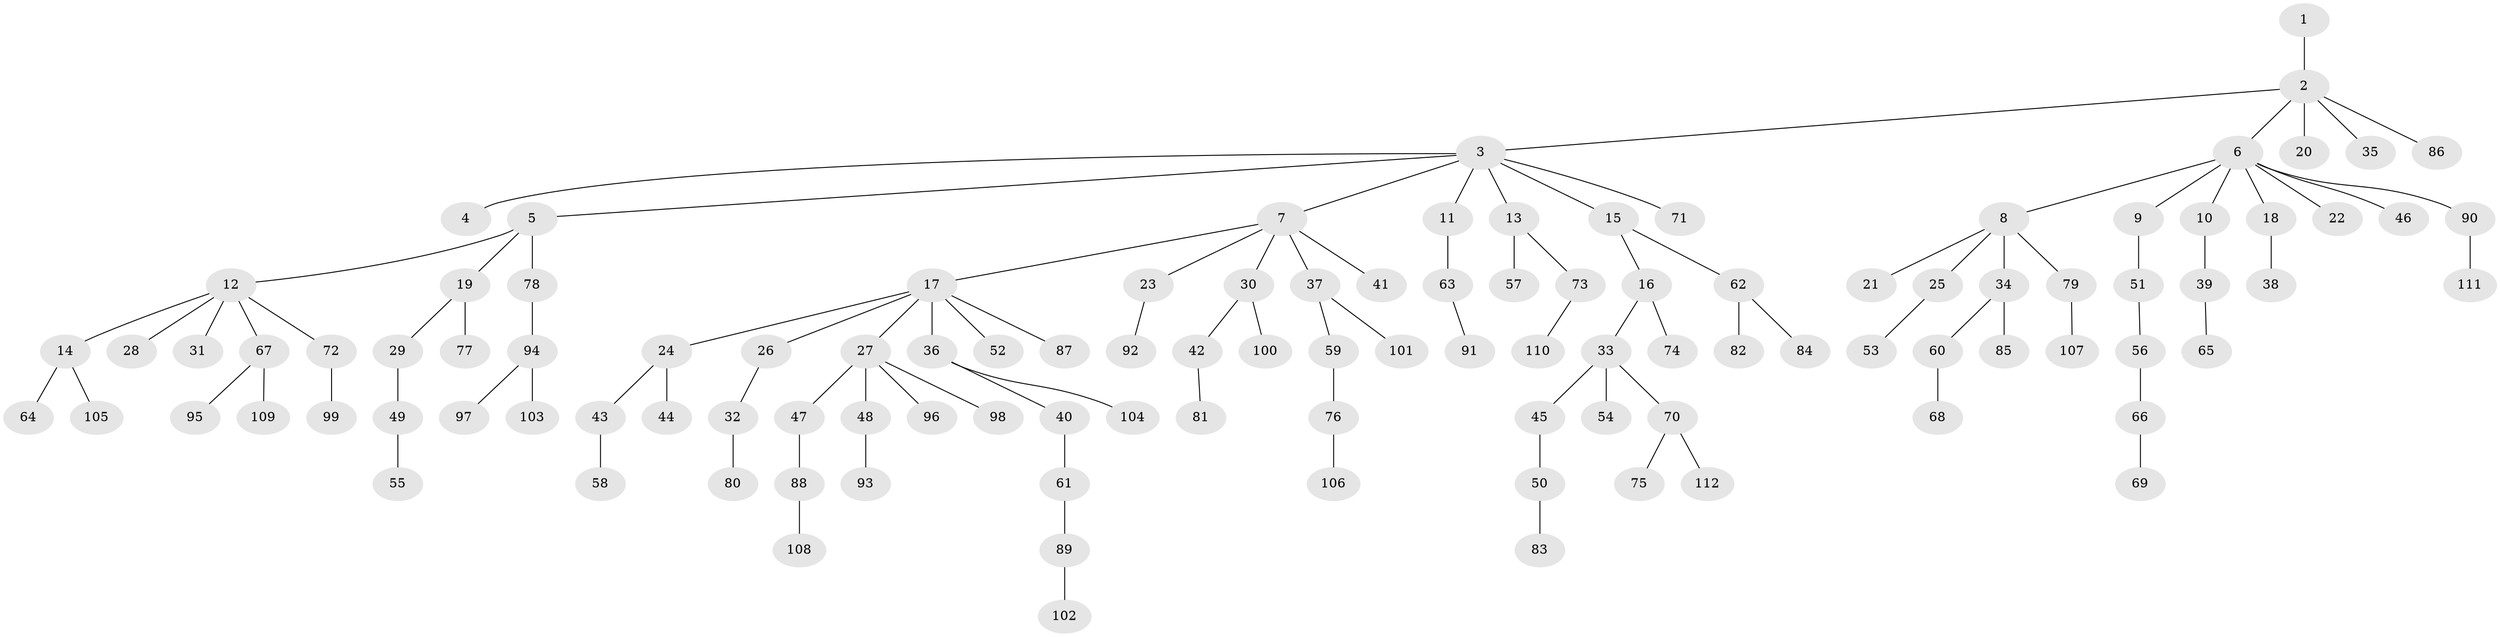 // coarse degree distribution, {4: 0.0379746835443038, 3: 0.06329113924050633, 5: 0.0379746835443038, 1: 0.45569620253164556, 7: 0.02531645569620253, 2: 0.3670886075949367, 6: 0.012658227848101266}
// Generated by graph-tools (version 1.1) at 2025/37/03/04/25 23:37:21]
// undirected, 112 vertices, 111 edges
graph export_dot {
  node [color=gray90,style=filled];
  1;
  2;
  3;
  4;
  5;
  6;
  7;
  8;
  9;
  10;
  11;
  12;
  13;
  14;
  15;
  16;
  17;
  18;
  19;
  20;
  21;
  22;
  23;
  24;
  25;
  26;
  27;
  28;
  29;
  30;
  31;
  32;
  33;
  34;
  35;
  36;
  37;
  38;
  39;
  40;
  41;
  42;
  43;
  44;
  45;
  46;
  47;
  48;
  49;
  50;
  51;
  52;
  53;
  54;
  55;
  56;
  57;
  58;
  59;
  60;
  61;
  62;
  63;
  64;
  65;
  66;
  67;
  68;
  69;
  70;
  71;
  72;
  73;
  74;
  75;
  76;
  77;
  78;
  79;
  80;
  81;
  82;
  83;
  84;
  85;
  86;
  87;
  88;
  89;
  90;
  91;
  92;
  93;
  94;
  95;
  96;
  97;
  98;
  99;
  100;
  101;
  102;
  103;
  104;
  105;
  106;
  107;
  108;
  109;
  110;
  111;
  112;
  1 -- 2;
  2 -- 3;
  2 -- 6;
  2 -- 20;
  2 -- 35;
  2 -- 86;
  3 -- 4;
  3 -- 5;
  3 -- 7;
  3 -- 11;
  3 -- 13;
  3 -- 15;
  3 -- 71;
  5 -- 12;
  5 -- 19;
  5 -- 78;
  6 -- 8;
  6 -- 9;
  6 -- 10;
  6 -- 18;
  6 -- 22;
  6 -- 46;
  6 -- 90;
  7 -- 17;
  7 -- 23;
  7 -- 30;
  7 -- 37;
  7 -- 41;
  8 -- 21;
  8 -- 25;
  8 -- 34;
  8 -- 79;
  9 -- 51;
  10 -- 39;
  11 -- 63;
  12 -- 14;
  12 -- 28;
  12 -- 31;
  12 -- 67;
  12 -- 72;
  13 -- 57;
  13 -- 73;
  14 -- 64;
  14 -- 105;
  15 -- 16;
  15 -- 62;
  16 -- 33;
  16 -- 74;
  17 -- 24;
  17 -- 26;
  17 -- 27;
  17 -- 36;
  17 -- 52;
  17 -- 87;
  18 -- 38;
  19 -- 29;
  19 -- 77;
  23 -- 92;
  24 -- 43;
  24 -- 44;
  25 -- 53;
  26 -- 32;
  27 -- 47;
  27 -- 48;
  27 -- 96;
  27 -- 98;
  29 -- 49;
  30 -- 42;
  30 -- 100;
  32 -- 80;
  33 -- 45;
  33 -- 54;
  33 -- 70;
  34 -- 60;
  34 -- 85;
  36 -- 40;
  36 -- 104;
  37 -- 59;
  37 -- 101;
  39 -- 65;
  40 -- 61;
  42 -- 81;
  43 -- 58;
  45 -- 50;
  47 -- 88;
  48 -- 93;
  49 -- 55;
  50 -- 83;
  51 -- 56;
  56 -- 66;
  59 -- 76;
  60 -- 68;
  61 -- 89;
  62 -- 82;
  62 -- 84;
  63 -- 91;
  66 -- 69;
  67 -- 95;
  67 -- 109;
  70 -- 75;
  70 -- 112;
  72 -- 99;
  73 -- 110;
  76 -- 106;
  78 -- 94;
  79 -- 107;
  88 -- 108;
  89 -- 102;
  90 -- 111;
  94 -- 97;
  94 -- 103;
}
